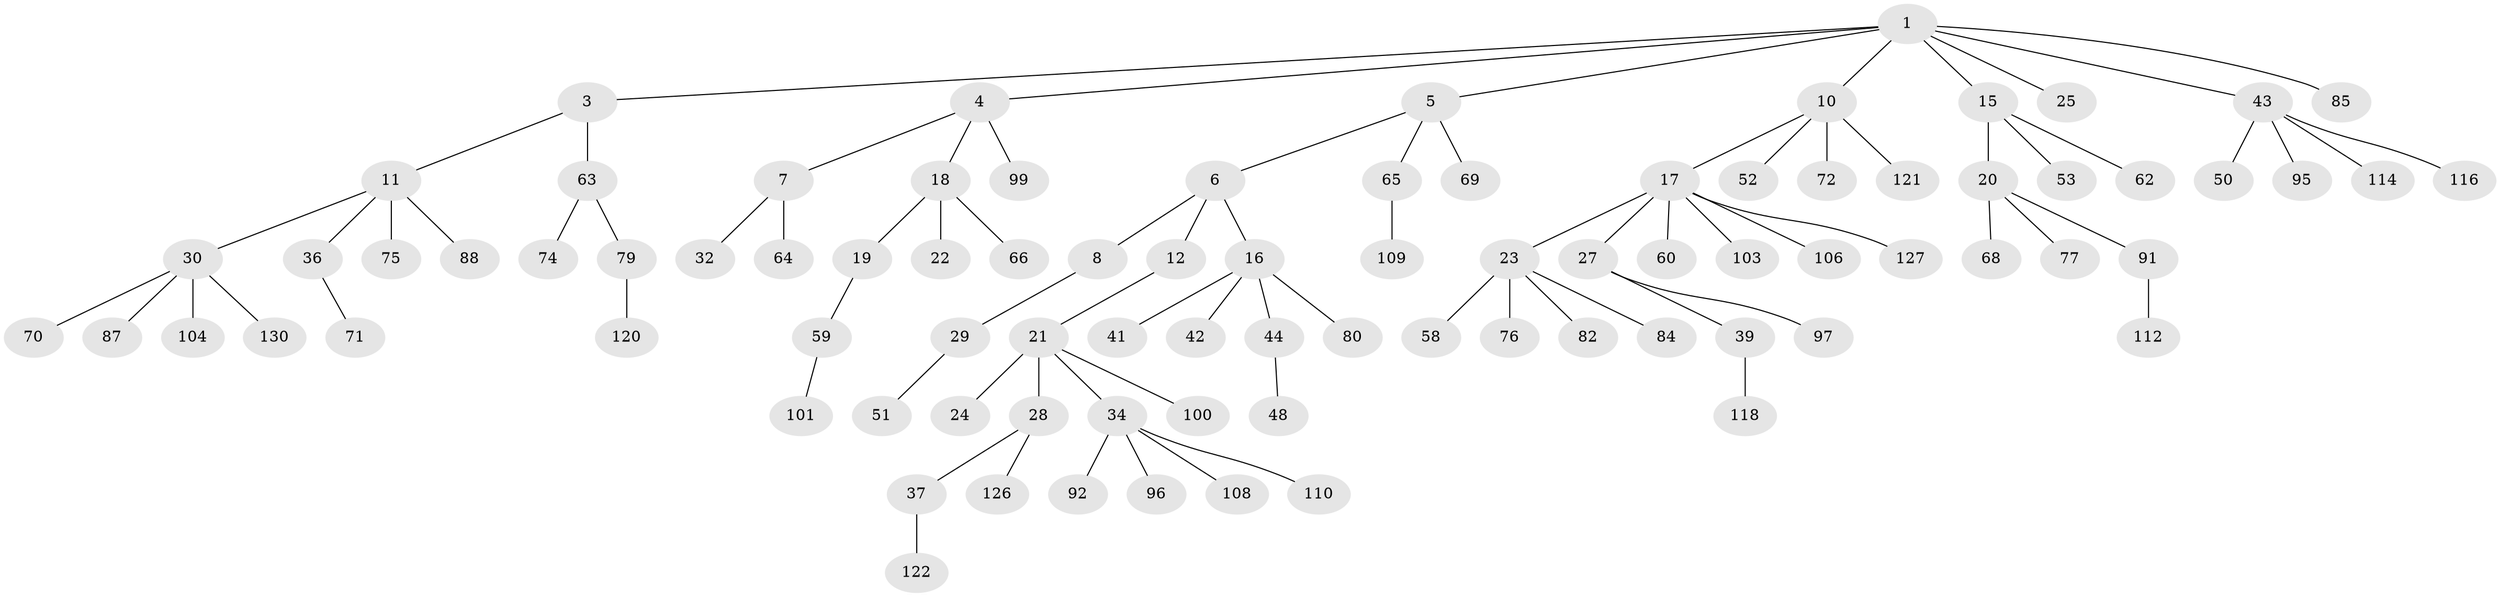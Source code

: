// original degree distribution, {4: 0.06923076923076923, 6: 0.03076923076923077, 3: 0.1076923076923077, 1: 0.5, 2: 0.25384615384615383, 5: 0.038461538461538464}
// Generated by graph-tools (version 1.1) at 2025/11/02/27/25 16:11:27]
// undirected, 87 vertices, 86 edges
graph export_dot {
graph [start="1"]
  node [color=gray90,style=filled];
  1 [super="+2"];
  3 [super="+46"];
  4 [super="+47"];
  5 [super="+13"];
  6;
  7 [super="+45"];
  8 [super="+9"];
  10 [super="+55"];
  11 [super="+14"];
  12 [super="+57"];
  15 [super="+35"];
  16 [super="+38"];
  17 [super="+49"];
  18 [super="+81"];
  19 [super="+117"];
  20 [super="+78"];
  21 [super="+26"];
  22;
  23 [super="+31"];
  24;
  25;
  27 [super="+54"];
  28 [super="+33"];
  29;
  30 [super="+83"];
  32 [super="+123"];
  34 [super="+73"];
  36;
  37 [super="+40"];
  39 [super="+56"];
  41;
  42;
  43 [super="+61"];
  44 [super="+98"];
  48;
  50 [super="+129"];
  51 [super="+94"];
  52;
  53;
  58;
  59;
  60 [super="+113"];
  62;
  63 [super="+67"];
  64;
  65;
  66;
  68;
  69;
  70;
  71;
  72;
  74 [super="+93"];
  75;
  76;
  77;
  79 [super="+86"];
  80;
  82 [super="+125"];
  84 [super="+89"];
  85 [super="+90"];
  87;
  88;
  91;
  92 [super="+119"];
  95;
  96;
  97 [super="+105"];
  99;
  100;
  101 [super="+102"];
  103;
  104 [super="+107"];
  106 [super="+115"];
  108 [super="+111"];
  109;
  110 [super="+124"];
  112;
  114;
  116;
  118;
  120;
  121 [super="+128"];
  122;
  126;
  127;
  130;
  1 -- 3;
  1 -- 25;
  1 -- 85;
  1 -- 4;
  1 -- 5;
  1 -- 10;
  1 -- 43;
  1 -- 15;
  3 -- 11;
  3 -- 63;
  4 -- 7;
  4 -- 18;
  4 -- 99;
  5 -- 6;
  5 -- 69;
  5 -- 65;
  6 -- 8;
  6 -- 12;
  6 -- 16;
  7 -- 32;
  7 -- 64;
  8 -- 29;
  10 -- 17;
  10 -- 52;
  10 -- 72;
  10 -- 121;
  11 -- 75;
  11 -- 88;
  11 -- 36;
  11 -- 30;
  12 -- 21;
  15 -- 20;
  15 -- 53;
  15 -- 62;
  16 -- 42;
  16 -- 44;
  16 -- 41;
  16 -- 80;
  17 -- 23;
  17 -- 27;
  17 -- 60;
  17 -- 103;
  17 -- 106;
  17 -- 127;
  18 -- 19;
  18 -- 22;
  18 -- 66;
  19 -- 59;
  20 -- 68;
  20 -- 77;
  20 -- 91;
  21 -- 24;
  21 -- 28;
  21 -- 34;
  21 -- 100;
  23 -- 76;
  23 -- 82;
  23 -- 84;
  23 -- 58;
  27 -- 39;
  27 -- 97;
  28 -- 37;
  28 -- 126;
  29 -- 51;
  30 -- 70;
  30 -- 87;
  30 -- 104;
  30 -- 130;
  34 -- 92;
  34 -- 96;
  34 -- 108;
  34 -- 110;
  36 -- 71;
  37 -- 122;
  39 -- 118;
  43 -- 50;
  43 -- 114;
  43 -- 116;
  43 -- 95;
  44 -- 48;
  59 -- 101;
  63 -- 74;
  63 -- 79;
  65 -- 109;
  79 -- 120;
  91 -- 112;
}
